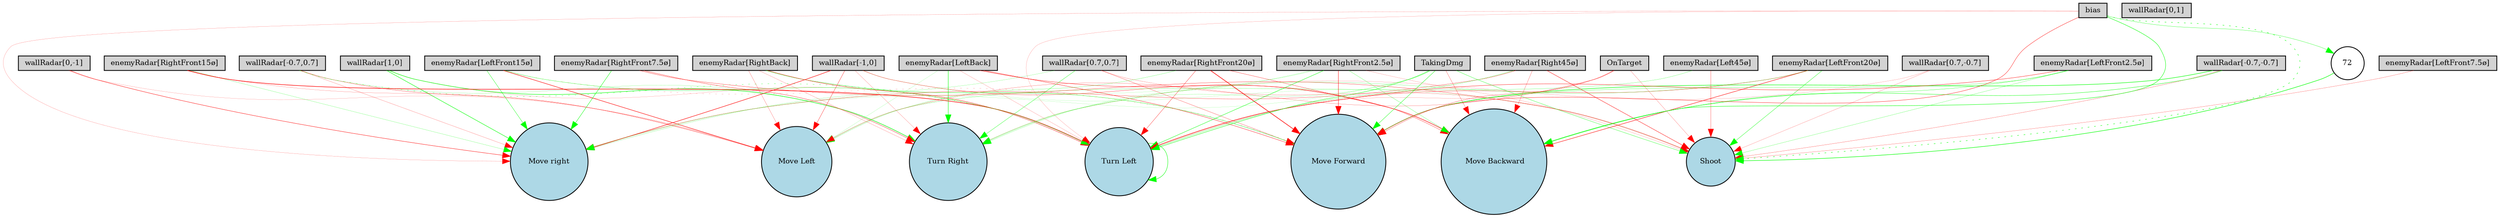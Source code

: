 digraph {
	node [fontsize=9 height=0.2 shape=circle width=0.2]
	"wallRadar[1,0]" [fillcolor=lightgray shape=box style=filled]
	"wallRadar[0,1]" [fillcolor=lightgray shape=box style=filled]
	"wallRadar[-1,0]" [fillcolor=lightgray shape=box style=filled]
	"wallRadar[0,-1]" [fillcolor=lightgray shape=box style=filled]
	"wallRadar[0.7,0.7]" [fillcolor=lightgray shape=box style=filled]
	"wallRadar[-0.7,0.7]" [fillcolor=lightgray shape=box style=filled]
	"wallRadar[-0.7,-0.7]" [fillcolor=lightgray shape=box style=filled]
	"wallRadar[0.7,-0.7]" [fillcolor=lightgray shape=box style=filled]
	"enemyRadar[RightBack]" [fillcolor=lightgray shape=box style=filled]
	"enemyRadar[LeftBack]" [fillcolor=lightgray shape=box style=filled]
	"enemyRadar[Right45ø]" [fillcolor=lightgray shape=box style=filled]
	"enemyRadar[Left45ø]" [fillcolor=lightgray shape=box style=filled]
	"enemyRadar[RightFront20ø]" [fillcolor=lightgray shape=box style=filled]
	"enemyRadar[LeftFront20ø]" [fillcolor=lightgray shape=box style=filled]
	"enemyRadar[RightFront15ø]" [fillcolor=lightgray shape=box style=filled]
	"enemyRadar[LeftFront15ø]" [fillcolor=lightgray shape=box style=filled]
	"enemyRadar[RightFront7.5ø]" [fillcolor=lightgray shape=box style=filled]
	"enemyRadar[LeftFront7.5ø]" [fillcolor=lightgray shape=box style=filled]
	"enemyRadar[RightFront2.5ø]" [fillcolor=lightgray shape=box style=filled]
	"enemyRadar[LeftFront2.5ø]" [fillcolor=lightgray shape=box style=filled]
	OnTarget [fillcolor=lightgray shape=box style=filled]
	TakingDmg [fillcolor=lightgray shape=box style=filled]
	bias [fillcolor=lightgray shape=box style=filled]
	Shoot [fillcolor=lightblue style=filled]
	"Move Forward" [fillcolor=lightblue style=filled]
	" Move Backward" [fillcolor=lightblue style=filled]
	"Move Left" [fillcolor=lightblue style=filled]
	"Move right" [fillcolor=lightblue style=filled]
	"Turn Left" [fillcolor=lightblue style=filled]
	"Turn Right" [fillcolor=lightblue style=filled]
	72 [fillcolor=white style=filled]
	"wallRadar[0.7,0.7]" -> "Move Forward" [color=red penwidth=0.23783538940565338 style=solid]
	"enemyRadar[LeftFront20ø]" -> "Turn Right" [color=green penwidth=0.19284879090051615 style=solid]
	"wallRadar[-1,0]" -> Shoot [color=green penwidth=0.10065426141880295 style=solid]
	"enemyRadar[Right45ø]" -> Shoot [color=red penwidth=0.4067234119358507 style=solid]
	"enemyRadar[LeftFront15ø]" -> "Move Forward" [color=red penwidth=0.1337582004976775 style=dotted]
	"wallRadar[0.7,0.7]" -> "Turn Right" [color=green penwidth=0.3176958099597667 style=solid]
	"enemyRadar[RightFront2.5ø]" -> "Move right" [color=green penwidth=0.1006716347833097 style=solid]
	OnTarget -> Shoot [color=red penwidth=0.18125625617774332 style=solid]
	"enemyRadar[LeftFront15ø]" -> "Move Left" [color=red penwidth=0.5190621873018546 style=solid]
	"enemyRadar[RightFront20ø]" -> "Move Left" [color=green penwidth=0.19366411629495608 style=solid]
	"wallRadar[-1,0]" -> " Move Backward" [color=red penwidth=0.2806235370427522 style=solid]
	"enemyRadar[LeftFront2.5ø]" -> Shoot [color=green penwidth=0.20456373605909428 style=solid]
	bias -> " Move Backward" [color=green penwidth=0.46760906320001616 style=solid]
	"wallRadar[0.7,-0.7]" -> Shoot [color=red penwidth=0.15311234627870712 style=solid]
	TakingDmg -> "Move right" [color=green penwidth=0.10214302107136115 style=solid]
	"enemyRadar[RightFront2.5ø]" -> Shoot [color=red penwidth=0.13032883953368207 style=solid]
	"enemyRadar[LeftFront20ø]" -> "Turn Left" [color=red penwidth=0.28076787190913544 style=solid]
	"enemyRadar[RightFront2.5ø]" -> "Turn Left" [color=green penwidth=0.41148613162439507 style=solid]
	TakingDmg -> "Move Forward" [color=green penwidth=0.37729991351577896 style=solid]
	TakingDmg -> "Turn Left" [color=green penwidth=0.4106690955544122 style=solid]
	"enemyRadar[RightFront2.5ø]" -> " Move Backward" [color=green penwidth=0.2062050936315435 style=solid]
	"enemyRadar[RightFront15ø]" -> "Move Left" [color=red penwidth=0.1559659883709672 style=solid]
	"wallRadar[0.7,0.7]" -> Shoot [color=red penwidth=0.16823977518728633 style=solid]
	"wallRadar[0.7,0.7]" -> "Move right" [color=green penwidth=0.15249750550077137 style=solid]
	"Turn Left" -> "Turn Left" [color=green penwidth=0.47021801890225934 style=solid]
	"enemyRadar[RightFront20ø]" -> " Move Backward" [color=red penwidth=0.2801461807756964 style=solid]
	OnTarget -> "Move Forward" [color=red penwidth=0.2541361907635966 style=solid]
	"enemyRadar[RightFront7.5ø]" -> Shoot [color=red penwidth=0.29593925625353545 style=solid]
	"enemyRadar[RightFront7.5ø]" -> "Turn Right" [color=red penwidth=0.31851155109323326 style=solid]
	"wallRadar[0.7,-0.7]" -> "Turn Right" [color=red penwidth=0.13019318310837608 style=solid]
	"enemyRadar[Right45ø]" -> "Move right" [color=red penwidth=0.266524630807377 style=solid]
	"enemyRadar[LeftFront20ø]" -> Shoot [color=green penwidth=0.34609506561623515 style=solid]
	bias -> "Move Forward" [color=red penwidth=0.3717314323924297 style=solid]
	"enemyRadar[LeftFront15ø]" -> "Move right" [color=green penwidth=0.35982680159737546 style=solid]
	"enemyRadar[LeftBack]" -> "Move Left" [color=green penwidth=0.10115633292988851 style=solid]
	bias -> "Move right" [color=red penwidth=0.13465658927072038 style=solid]
	"enemyRadar[Right45ø]" -> " Move Backward" [color=red penwidth=0.2138650611015095 style=solid]
	"enemyRadar[RightBack]" -> "Move Left" [color=red penwidth=0.19659728392033438 style=solid]
	"enemyRadar[RightFront2.5ø]" -> "Move Forward" [color=red penwidth=0.4523279476598968 style=solid]
	"enemyRadar[LeftBack]" -> " Move Backward" [color=red penwidth=0.36074950522343563 style=solid]
	"enemyRadar[LeftBack]" -> "Turn Right" [color=green penwidth=0.5012942845185417 style=solid]
	bias -> "Turn Left" [color=red penwidth=0.12829770315702868 style=solid]
	"wallRadar[1,0]" -> "Turn Left" [color=red penwidth=0.12400968467915591 style=solid]
	"wallRadar[-0.7,0.7]" -> "Move Left" [color=red penwidth=0.26665434345375694 style=solid]
	"wallRadar[-1,0]" -> "Move Left" [color=red penwidth=0.31987809554363605 style=solid]
	"enemyRadar[RightFront20ø]" -> "Move Forward" [color=red penwidth=0.6731220227943557 style=solid]
	"wallRadar[-1,0]" -> "Move right" [color=red penwidth=0.5385093332444371 style=solid]
	"enemyRadar[LeftFront7.5ø]" -> Shoot [color=red penwidth=0.19924772402405516 style=solid]
	"enemyRadar[RightFront20ø]" -> "Turn Left" [color=red penwidth=0.30118613239579617 style=solid]
	"wallRadar[0,-1]" -> "Move right" [color=red penwidth=0.41689780726437276 style=solid]
	"enemyRadar[RightFront7.5ø]" -> "Move right" [color=green penwidth=0.43743516723240294 style=solid]
	"wallRadar[-1,0]" -> "Turn Right" [color=red penwidth=0.1563972071567758 style=solid]
	"enemyRadar[LeftBack]" -> "Move Forward" [color=red penwidth=0.3534695267107051 style=solid]
	bias -> Shoot [color=green penwidth=0.48457276847049147 style=dotted]
	"wallRadar[1,0]" -> "Turn Right" [color=green penwidth=0.5289622511358828 style=solid]
	"wallRadar[-0.7,-0.7]" -> " Move Backward" [color=green penwidth=0.4022422914604119 style=solid]
	"wallRadar[0,-1]" -> "Move Left" [color=red penwidth=0.12519685287132898 style=solid]
	"enemyRadar[LeftBack]" -> "Turn Left" [color=red penwidth=0.13601539690387265 style=solid]
	"enemyRadar[RightBack]" -> "Turn Right" [color=red penwidth=0.15345867804837454 style=solid]
	"enemyRadar[LeftFront2.5ø]" -> "Turn Left" [color=red penwidth=0.37810611371061853 style=solid]
	"enemyRadar[RightBack]" -> "Turn Left" [color=red penwidth=0.37880485865916946 style=solid]
	"wallRadar[1,0]" -> "Move right" [color=green penwidth=0.506731938439082 style=solid]
	"wallRadar[-0.7,-0.7]" -> Shoot [color=red penwidth=0.21069015748279235 style=solid]
	TakingDmg -> "Turn Right" [color=green penwidth=0.15246706447751585 style=solid]
	"enemyRadar[LeftFront20ø]" -> " Move Backward" [color=red penwidth=0.4862661052958268 style=solid]
	"enemyRadar[LeftFront2.5ø]" -> "Move Forward" [color=green penwidth=0.2501108782519703 style=solid]
	"wallRadar[-0.7,-0.7]" -> "Move Forward" [color=green penwidth=0.5613129169310136 style=solid]
	"enemyRadar[LeftFront15ø]" -> "Turn Left" [color=green penwidth=0.2815271030018366 style=solid]
	"wallRadar[-0.7,0.7]" -> "Move right" [color=red penwidth=0.1656472428361116 style=solid]
	OnTarget -> "Move Left" [color=red penwidth=0.19113659381478165 style=solid]
	"enemyRadar[Left45ø]" -> "Move Left" [color=green penwidth=0.2002482743972277 style=solid]
	"enemyRadar[Right45ø]" -> "Turn Left" [color=green penwidth=0.23788562682192205 style=solid]
	"enemyRadar[RightFront2.5ø]" -> "Turn Right" [color=green penwidth=0.1427424431663422 style=solid]
	"enemyRadar[LeftFront2.5ø]" -> " Move Backward" [color=green penwidth=0.2745190960428394 style=solid]
	"wallRadar[-0.7,0.7]" -> "Turn Left" [color=green penwidth=0.2703714299907039 style=dotted]
	TakingDmg -> " Move Backward" [color=red penwidth=0.23214898971280287 style=solid]
	"enemyRadar[Left45ø]" -> Shoot [color=red penwidth=0.26728622838732247 style=solid]
	"wallRadar[-0.7,0.7]" -> "Turn Right" [color=green penwidth=0.14137027584895387 style=solid]
	"enemyRadar[RightFront15ø]" -> "Turn Left" [color=red penwidth=0.6318305077547836 style=solid]
	"enemyRadar[RightFront15ø]" -> "Move right" [color=green penwidth=0.17293408131704818 style=solid]
	TakingDmg -> Shoot [color=green penwidth=0.3027400652530575 style=solid]
	"enemyRadar[RightBack]" -> "Move Forward" [color=green penwidth=0.32094117076296913 style=solid]
	OnTarget -> "Turn Left" [color=red penwidth=0.1391639445622665 style=solid]
	bias -> 72 [color=green penwidth=0.2845456446508231 style=solid]
	72 -> Shoot [color=green penwidth=0.5775996284548668 style=solid]
}
